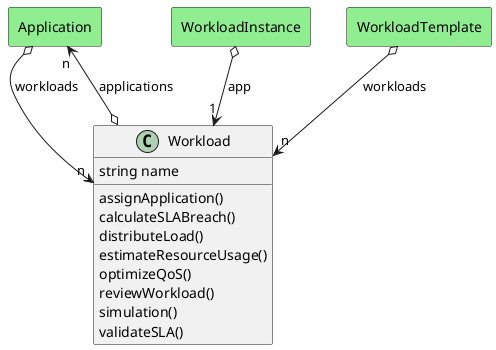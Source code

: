 @startuml

class "Workload" as Model {
 string name

 assignApplication()
 calculateSLABreach()
 distributeLoad()
 estimateResourceUsage()
 optimizeQoS()
 reviewWorkload()
 simulation()
 validateSLA()
 
}

rectangle "Application" as Application #lightblue {
}

Model o--> "n" Application : applications




    rectangle "Application" as Application #lightgreen {
    }
    
        Application   o--> "n" Model : "workloads"
    
    rectangle "WorkloadInstance" as WorkloadInstance #lightgreen {
    }
    
        WorkloadInstance   o--> "1" Model : "app"
    
    rectangle "WorkloadTemplate" as WorkloadTemplate #lightgreen {
    }
    
        WorkloadTemplate   o--> "n" Model : "workloads"
    

@enduml

